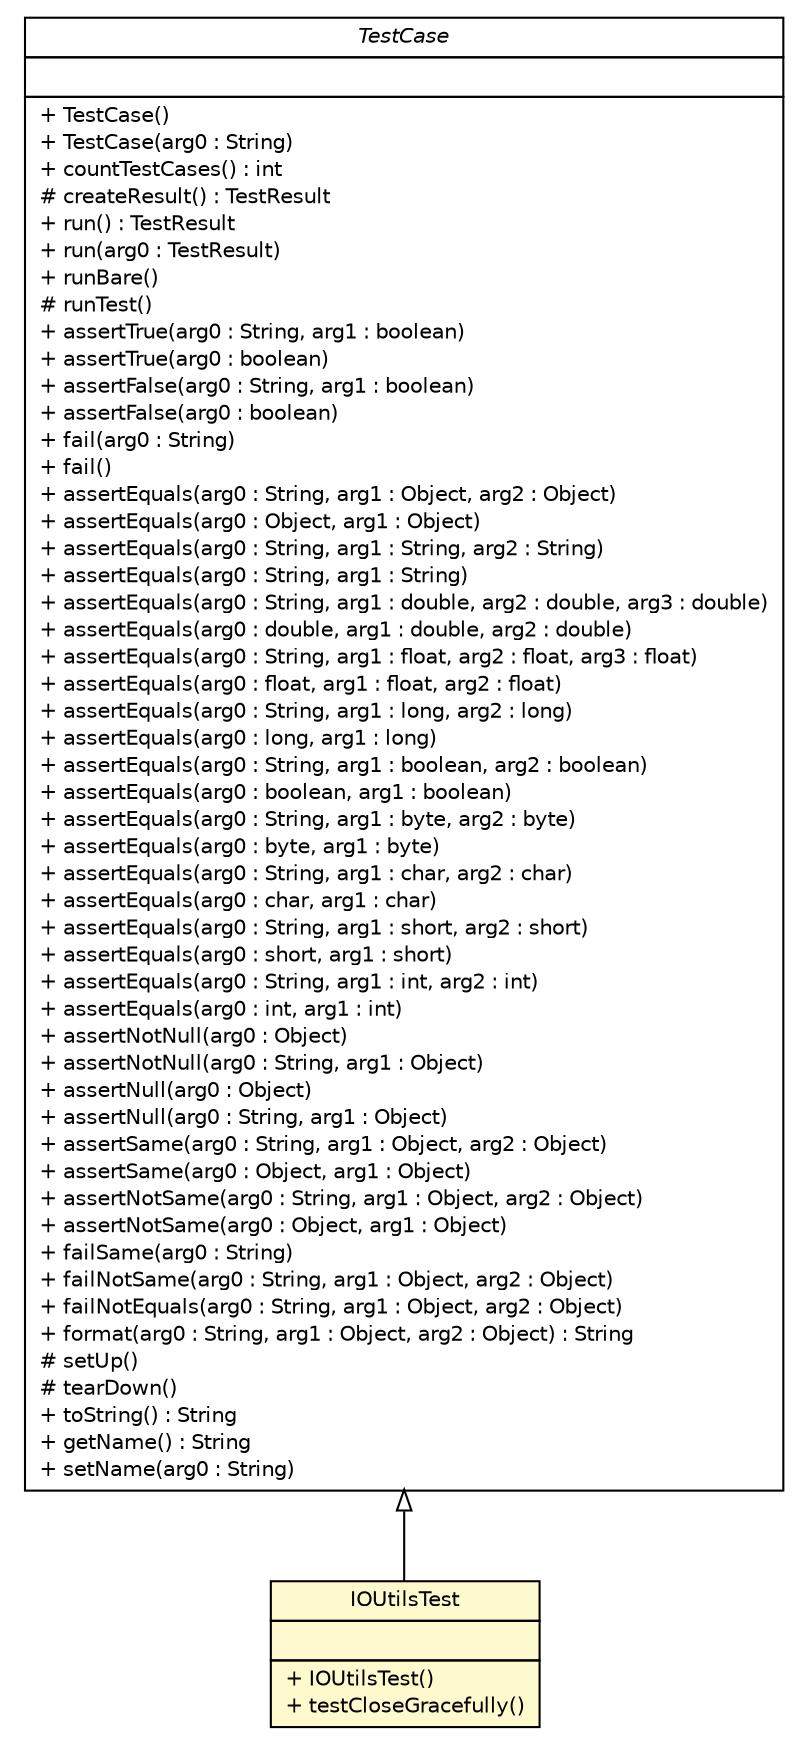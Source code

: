 #!/usr/local/bin/dot
#
# Class diagram 
# Generated by UMLGraph version 5.1 (http://www.umlgraph.org/)
#

digraph G {
	edge [fontname="Helvetica",fontsize=10,labelfontname="Helvetica",labelfontsize=10];
	node [fontname="Helvetica",fontsize=10,shape=plaintext];
	nodesep=0.25;
	ranksep=0.5;
	// com.apporiented.hermesftp.utils.IOUtilsTest
	c370 [label=<<table title="com.apporiented.hermesftp.utils.IOUtilsTest" border="0" cellborder="1" cellspacing="0" cellpadding="2" port="p" bgcolor="lemonChiffon" href="./IOUtilsTest.html">
		<tr><td><table border="0" cellspacing="0" cellpadding="1">
<tr><td align="center" balign="center"> IOUtilsTest </td></tr>
		</table></td></tr>
		<tr><td><table border="0" cellspacing="0" cellpadding="1">
<tr><td align="left" balign="left">  </td></tr>
		</table></td></tr>
		<tr><td><table border="0" cellspacing="0" cellpadding="1">
<tr><td align="left" balign="left"> + IOUtilsTest() </td></tr>
<tr><td align="left" balign="left"> + testCloseGracefully() </td></tr>
		</table></td></tr>
		</table>>, fontname="Helvetica", fontcolor="black", fontsize=10.0];
	//com.apporiented.hermesftp.utils.IOUtilsTest extends junit.framework.TestCase
	c377:p -> c370:p [dir=back,arrowtail=empty];
	// junit.framework.TestCase
	c377 [label=<<table title="junit.framework.TestCase" border="0" cellborder="1" cellspacing="0" cellpadding="2" port="p" href="http://java.sun.com/j2se/1.4.2/docs/api/junit/framework/TestCase.html">
		<tr><td><table border="0" cellspacing="0" cellpadding="1">
<tr><td align="center" balign="center"><font face="Helvetica-Oblique"> TestCase </font></td></tr>
		</table></td></tr>
		<tr><td><table border="0" cellspacing="0" cellpadding="1">
<tr><td align="left" balign="left">  </td></tr>
		</table></td></tr>
		<tr><td><table border="0" cellspacing="0" cellpadding="1">
<tr><td align="left" balign="left"> + TestCase() </td></tr>
<tr><td align="left" balign="left"> + TestCase(arg0 : String) </td></tr>
<tr><td align="left" balign="left"> + countTestCases() : int </td></tr>
<tr><td align="left" balign="left"> # createResult() : TestResult </td></tr>
<tr><td align="left" balign="left"> + run() : TestResult </td></tr>
<tr><td align="left" balign="left"> + run(arg0 : TestResult) </td></tr>
<tr><td align="left" balign="left"> + runBare() </td></tr>
<tr><td align="left" balign="left"> # runTest() </td></tr>
<tr><td align="left" balign="left"> + assertTrue(arg0 : String, arg1 : boolean) </td></tr>
<tr><td align="left" balign="left"> + assertTrue(arg0 : boolean) </td></tr>
<tr><td align="left" balign="left"> + assertFalse(arg0 : String, arg1 : boolean) </td></tr>
<tr><td align="left" balign="left"> + assertFalse(arg0 : boolean) </td></tr>
<tr><td align="left" balign="left"> + fail(arg0 : String) </td></tr>
<tr><td align="left" balign="left"> + fail() </td></tr>
<tr><td align="left" balign="left"> + assertEquals(arg0 : String, arg1 : Object, arg2 : Object) </td></tr>
<tr><td align="left" balign="left"> + assertEquals(arg0 : Object, arg1 : Object) </td></tr>
<tr><td align="left" balign="left"> + assertEquals(arg0 : String, arg1 : String, arg2 : String) </td></tr>
<tr><td align="left" balign="left"> + assertEquals(arg0 : String, arg1 : String) </td></tr>
<tr><td align="left" balign="left"> + assertEquals(arg0 : String, arg1 : double, arg2 : double, arg3 : double) </td></tr>
<tr><td align="left" balign="left"> + assertEquals(arg0 : double, arg1 : double, arg2 : double) </td></tr>
<tr><td align="left" balign="left"> + assertEquals(arg0 : String, arg1 : float, arg2 : float, arg3 : float) </td></tr>
<tr><td align="left" balign="left"> + assertEquals(arg0 : float, arg1 : float, arg2 : float) </td></tr>
<tr><td align="left" balign="left"> + assertEquals(arg0 : String, arg1 : long, arg2 : long) </td></tr>
<tr><td align="left" balign="left"> + assertEquals(arg0 : long, arg1 : long) </td></tr>
<tr><td align="left" balign="left"> + assertEquals(arg0 : String, arg1 : boolean, arg2 : boolean) </td></tr>
<tr><td align="left" balign="left"> + assertEquals(arg0 : boolean, arg1 : boolean) </td></tr>
<tr><td align="left" balign="left"> + assertEquals(arg0 : String, arg1 : byte, arg2 : byte) </td></tr>
<tr><td align="left" balign="left"> + assertEquals(arg0 : byte, arg1 : byte) </td></tr>
<tr><td align="left" balign="left"> + assertEquals(arg0 : String, arg1 : char, arg2 : char) </td></tr>
<tr><td align="left" balign="left"> + assertEquals(arg0 : char, arg1 : char) </td></tr>
<tr><td align="left" balign="left"> + assertEquals(arg0 : String, arg1 : short, arg2 : short) </td></tr>
<tr><td align="left" balign="left"> + assertEquals(arg0 : short, arg1 : short) </td></tr>
<tr><td align="left" balign="left"> + assertEquals(arg0 : String, arg1 : int, arg2 : int) </td></tr>
<tr><td align="left" balign="left"> + assertEquals(arg0 : int, arg1 : int) </td></tr>
<tr><td align="left" balign="left"> + assertNotNull(arg0 : Object) </td></tr>
<tr><td align="left" balign="left"> + assertNotNull(arg0 : String, arg1 : Object) </td></tr>
<tr><td align="left" balign="left"> + assertNull(arg0 : Object) </td></tr>
<tr><td align="left" balign="left"> + assertNull(arg0 : String, arg1 : Object) </td></tr>
<tr><td align="left" balign="left"> + assertSame(arg0 : String, arg1 : Object, arg2 : Object) </td></tr>
<tr><td align="left" balign="left"> + assertSame(arg0 : Object, arg1 : Object) </td></tr>
<tr><td align="left" balign="left"> + assertNotSame(arg0 : String, arg1 : Object, arg2 : Object) </td></tr>
<tr><td align="left" balign="left"> + assertNotSame(arg0 : Object, arg1 : Object) </td></tr>
<tr><td align="left" balign="left"> + failSame(arg0 : String) </td></tr>
<tr><td align="left" balign="left"> + failNotSame(arg0 : String, arg1 : Object, arg2 : Object) </td></tr>
<tr><td align="left" balign="left"> + failNotEquals(arg0 : String, arg1 : Object, arg2 : Object) </td></tr>
<tr><td align="left" balign="left"> + format(arg0 : String, arg1 : Object, arg2 : Object) : String </td></tr>
<tr><td align="left" balign="left"> # setUp() </td></tr>
<tr><td align="left" balign="left"> # tearDown() </td></tr>
<tr><td align="left" balign="left"> + toString() : String </td></tr>
<tr><td align="left" balign="left"> + getName() : String </td></tr>
<tr><td align="left" balign="left"> + setName(arg0 : String) </td></tr>
		</table></td></tr>
		</table>>, fontname="Helvetica", fontcolor="black", fontsize=10.0];
}

